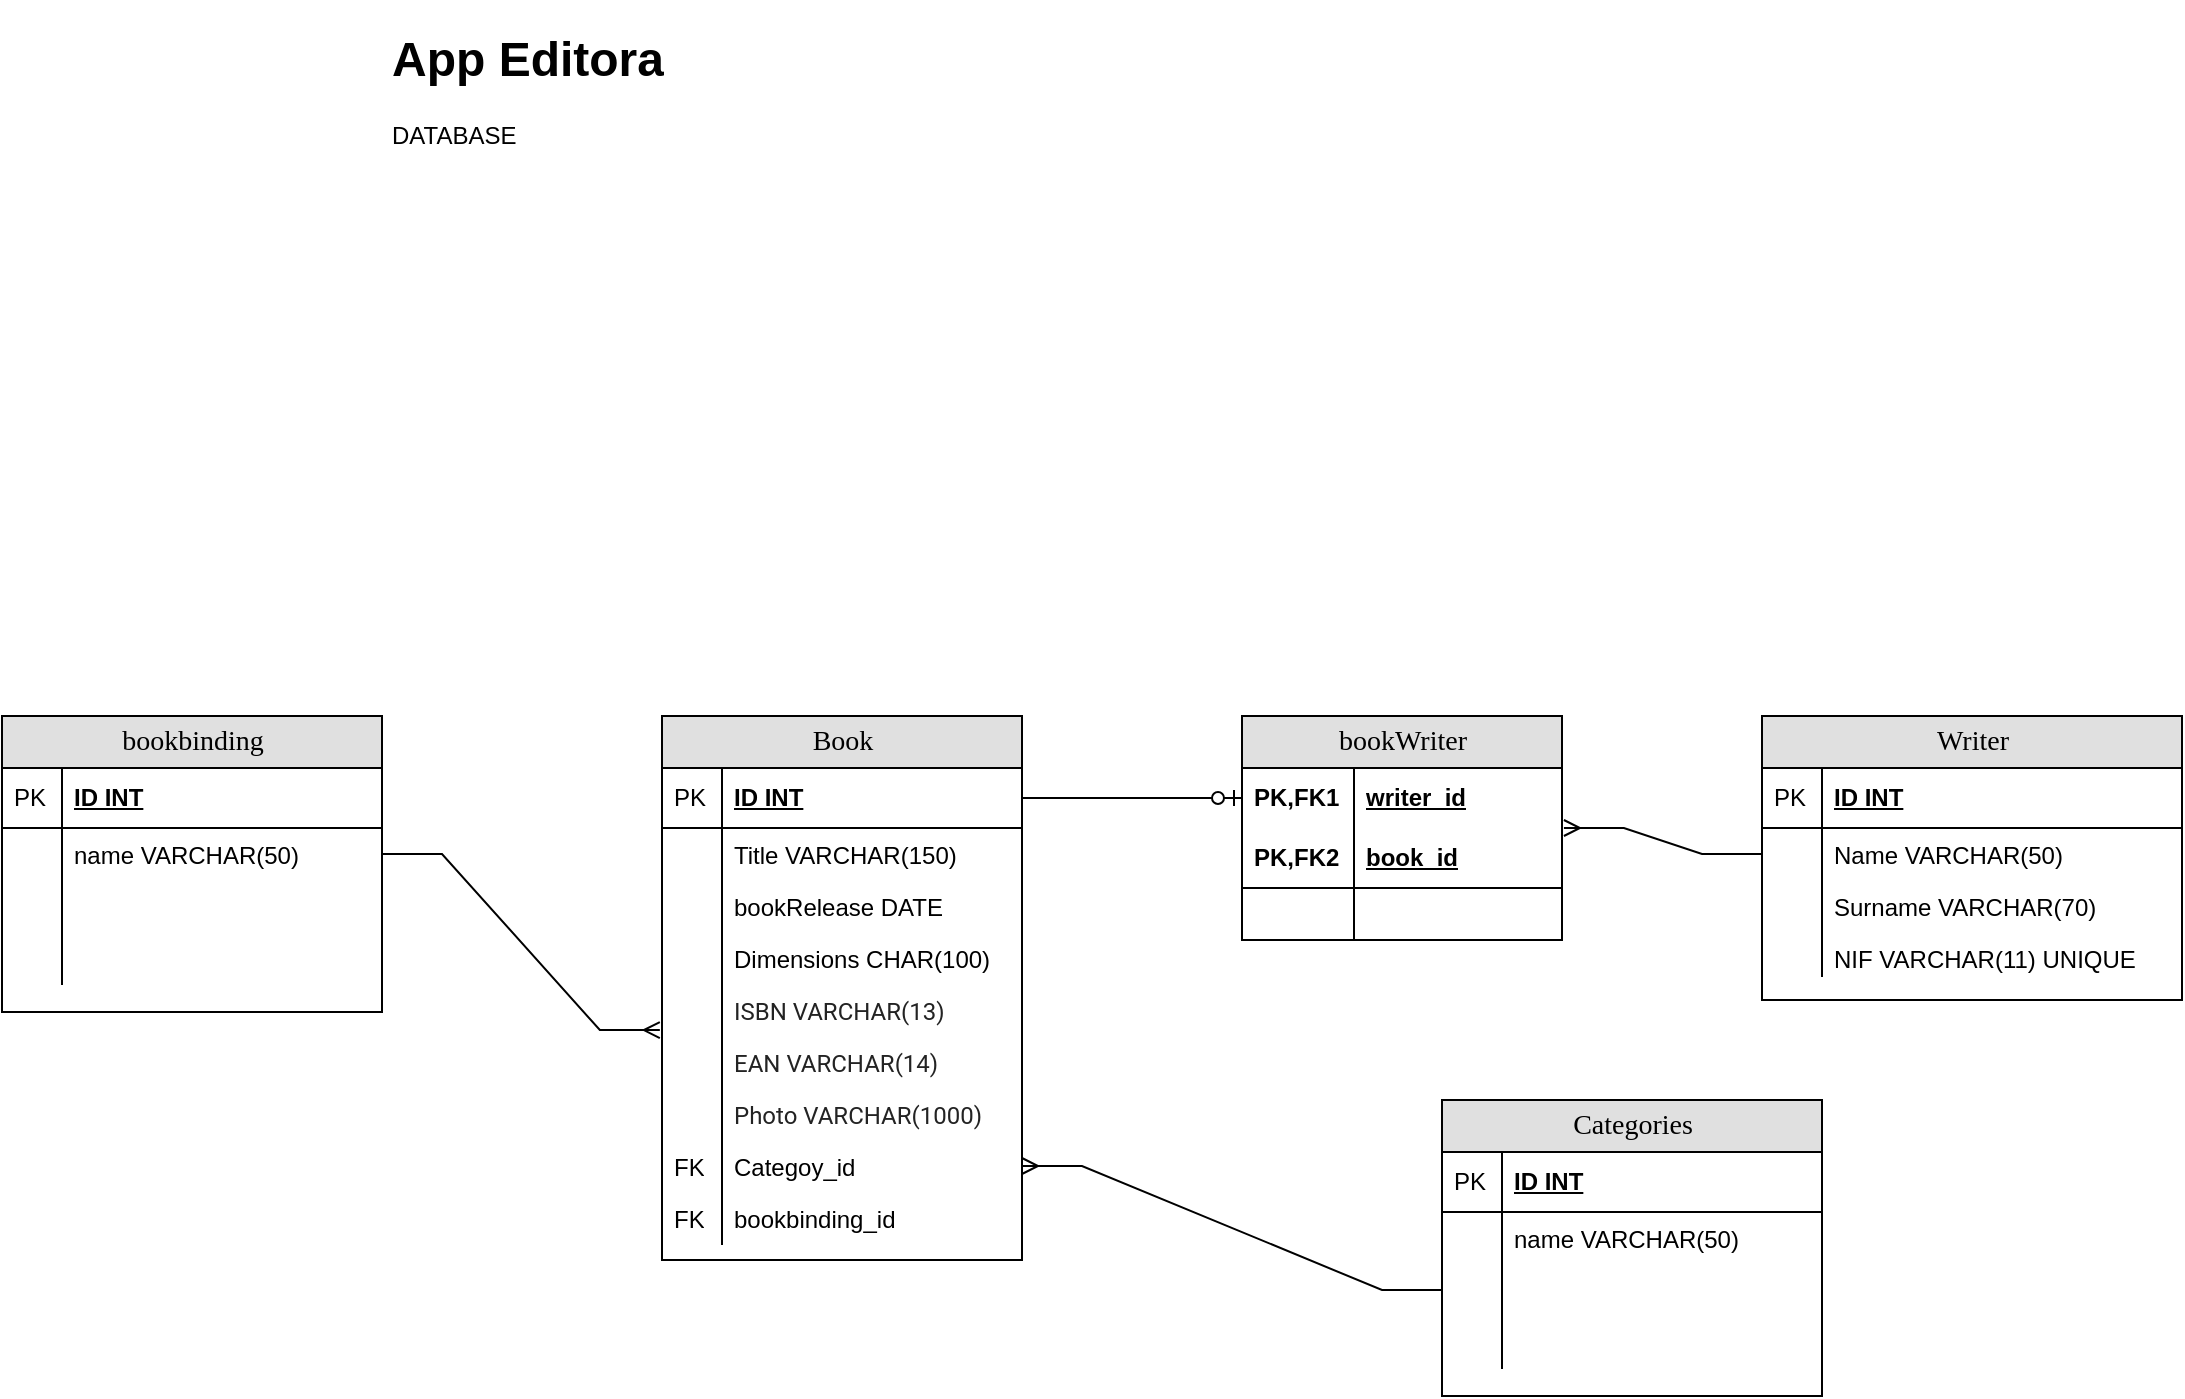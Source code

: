 <mxfile version="15.7.3" type="github">
  <diagram name="Page-1" id="e56a1550-8fbb-45ad-956c-1786394a9013">
    <mxGraphModel dx="2762" dy="800" grid="1" gridSize="10" guides="1" tooltips="1" connect="1" arrows="1" fold="1" page="1" pageScale="1" pageWidth="1100" pageHeight="850" background="none" math="0" shadow="0">
      <root>
        <mxCell id="0" />
        <mxCell id="1" parent="0" />
        <mxCell id="2e49270ec7c68f3f-1" value="bookWriter" style="swimlane;html=1;fontStyle=0;childLayout=stackLayout;horizontal=1;startSize=26;fillColor=#e0e0e0;horizontalStack=0;resizeParent=1;resizeLast=0;collapsible=1;marginBottom=0;swimlaneFillColor=#ffffff;align=center;rounded=0;shadow=0;comic=0;labelBackgroundColor=none;strokeWidth=1;fontFamily=Verdana;fontSize=14" parent="1" vertex="1">
          <mxGeometry x="610" y="358" width="160" height="112" as="geometry" />
        </mxCell>
        <mxCell id="2e49270ec7c68f3f-2" value="writer_id" style="shape=partialRectangle;top=0;left=0;right=0;bottom=0;html=1;align=left;verticalAlign=middle;fillColor=none;spacingLeft=60;spacingRight=4;whiteSpace=wrap;overflow=hidden;rotatable=0;points=[[0,0.5],[1,0.5]];portConstraint=eastwest;dropTarget=0;fontStyle=5;" parent="2e49270ec7c68f3f-1" vertex="1">
          <mxGeometry y="26" width="160" height="30" as="geometry" />
        </mxCell>
        <mxCell id="2e49270ec7c68f3f-3" value="PK,FK1" style="shape=partialRectangle;fontStyle=1;top=0;left=0;bottom=0;html=1;fillColor=none;align=left;verticalAlign=middle;spacingLeft=4;spacingRight=4;whiteSpace=wrap;overflow=hidden;rotatable=0;points=[];portConstraint=eastwest;part=1;" parent="2e49270ec7c68f3f-2" vertex="1" connectable="0">
          <mxGeometry width="56" height="30" as="geometry" />
        </mxCell>
        <mxCell id="2e49270ec7c68f3f-4" value="book_id" style="shape=partialRectangle;top=0;left=0;right=0;bottom=1;html=1;align=left;verticalAlign=middle;fillColor=none;spacingLeft=60;spacingRight=4;whiteSpace=wrap;overflow=hidden;rotatable=0;points=[[0,0.5],[1,0.5]];portConstraint=eastwest;dropTarget=0;fontStyle=5;" parent="2e49270ec7c68f3f-1" vertex="1">
          <mxGeometry y="56" width="160" height="30" as="geometry" />
        </mxCell>
        <mxCell id="2e49270ec7c68f3f-5" value="PK,FK2" style="shape=partialRectangle;fontStyle=1;top=0;left=0;bottom=0;html=1;fillColor=none;align=left;verticalAlign=middle;spacingLeft=4;spacingRight=4;whiteSpace=wrap;overflow=hidden;rotatable=0;points=[];portConstraint=eastwest;part=1;" parent="2e49270ec7c68f3f-4" vertex="1" connectable="0">
          <mxGeometry width="56" height="30" as="geometry" />
        </mxCell>
        <mxCell id="2e49270ec7c68f3f-6" value="" style="shape=partialRectangle;top=0;left=0;right=0;bottom=0;html=1;align=left;verticalAlign=top;fillColor=none;spacingLeft=60;spacingRight=4;whiteSpace=wrap;overflow=hidden;rotatable=0;points=[[0,0.5],[1,0.5]];portConstraint=eastwest;dropTarget=0;" parent="2e49270ec7c68f3f-1" vertex="1">
          <mxGeometry y="86" width="160" height="26" as="geometry" />
        </mxCell>
        <mxCell id="2e49270ec7c68f3f-7" value="" style="shape=partialRectangle;top=0;left=0;bottom=0;html=1;fillColor=none;align=left;verticalAlign=top;spacingLeft=4;spacingRight=4;whiteSpace=wrap;overflow=hidden;rotatable=0;points=[];portConstraint=eastwest;part=1;" parent="2e49270ec7c68f3f-6" vertex="1" connectable="0">
          <mxGeometry width="56" height="26" as="geometry" />
        </mxCell>
        <mxCell id="2e49270ec7c68f3f-8" value="Writer" style="swimlane;html=1;fontStyle=0;childLayout=stackLayout;horizontal=1;startSize=26;fillColor=#e0e0e0;horizontalStack=0;resizeParent=1;resizeLast=0;collapsible=1;marginBottom=0;swimlaneFillColor=#ffffff;align=center;rounded=0;shadow=0;comic=0;labelBackgroundColor=none;strokeWidth=1;fontFamily=Verdana;fontSize=14;swimlaneLine=1;" parent="1" vertex="1">
          <mxGeometry x="870" y="358" width="210" height="142" as="geometry" />
        </mxCell>
        <mxCell id="2e49270ec7c68f3f-9" value="ID INT" style="shape=partialRectangle;top=0;left=0;right=0;bottom=1;html=1;align=left;verticalAlign=middle;fillColor=none;spacingLeft=34;spacingRight=4;whiteSpace=wrap;overflow=hidden;rotatable=0;points=[[0,0.5],[1,0.5]];portConstraint=eastwest;dropTarget=0;fontStyle=5;" parent="2e49270ec7c68f3f-8" vertex="1">
          <mxGeometry y="26" width="210" height="30" as="geometry" />
        </mxCell>
        <mxCell id="2e49270ec7c68f3f-10" value="PK" style="shape=partialRectangle;top=0;left=0;bottom=0;html=1;fillColor=none;align=left;verticalAlign=middle;spacingLeft=4;spacingRight=4;whiteSpace=wrap;overflow=hidden;rotatable=0;points=[];portConstraint=eastwest;part=1;" parent="2e49270ec7c68f3f-9" vertex="1" connectable="0">
          <mxGeometry width="30" height="30" as="geometry" />
        </mxCell>
        <mxCell id="2e49270ec7c68f3f-11" value="Name VARCHAR(50)" style="shape=partialRectangle;top=0;left=0;right=0;bottom=0;html=1;align=left;verticalAlign=top;fillColor=none;spacingLeft=34;spacingRight=4;whiteSpace=wrap;overflow=hidden;rotatable=0;points=[[0,0.5],[1,0.5]];portConstraint=eastwest;dropTarget=0;" parent="2e49270ec7c68f3f-8" vertex="1">
          <mxGeometry y="56" width="210" height="26" as="geometry" />
        </mxCell>
        <mxCell id="2e49270ec7c68f3f-12" value="" style="shape=partialRectangle;top=0;left=0;bottom=0;html=1;fillColor=none;align=left;verticalAlign=top;spacingLeft=4;spacingRight=4;whiteSpace=wrap;overflow=hidden;rotatable=0;points=[];portConstraint=eastwest;part=1;" parent="2e49270ec7c68f3f-11" vertex="1" connectable="0">
          <mxGeometry width="30" height="26" as="geometry" />
        </mxCell>
        <mxCell id="2e49270ec7c68f3f-13" value="Surname VARCHAR(70)" style="shape=partialRectangle;top=0;left=0;right=0;bottom=0;html=1;align=left;verticalAlign=top;fillColor=none;spacingLeft=34;spacingRight=4;whiteSpace=wrap;overflow=hidden;rotatable=0;points=[[0,0.5],[1,0.5]];portConstraint=eastwest;dropTarget=0;" parent="2e49270ec7c68f3f-8" vertex="1">
          <mxGeometry y="82" width="210" height="26" as="geometry" />
        </mxCell>
        <mxCell id="2e49270ec7c68f3f-14" value="" style="shape=partialRectangle;top=0;left=0;bottom=0;html=1;fillColor=none;align=left;verticalAlign=top;spacingLeft=4;spacingRight=4;whiteSpace=wrap;overflow=hidden;rotatable=0;points=[];portConstraint=eastwest;part=1;" parent="2e49270ec7c68f3f-13" vertex="1" connectable="0">
          <mxGeometry width="30" height="26" as="geometry" />
        </mxCell>
        <mxCell id="2e49270ec7c68f3f-15" value="NIF VARCHAR(11) UNIQUE" style="shape=partialRectangle;top=0;left=0;right=0;bottom=0;html=1;align=left;verticalAlign=top;fillColor=none;spacingLeft=34;spacingRight=4;whiteSpace=wrap;overflow=hidden;rotatable=0;points=[[0,0.5],[1,0.5]];portConstraint=eastwest;dropTarget=0;" parent="2e49270ec7c68f3f-8" vertex="1">
          <mxGeometry y="108" width="210" height="22" as="geometry" />
        </mxCell>
        <mxCell id="2e49270ec7c68f3f-16" value="" style="shape=partialRectangle;top=0;left=0;bottom=0;html=1;fillColor=none;align=left;verticalAlign=top;spacingLeft=4;spacingRight=4;whiteSpace=wrap;overflow=hidden;rotatable=0;points=[];portConstraint=eastwest;part=1;" parent="2e49270ec7c68f3f-15" vertex="1" connectable="0">
          <mxGeometry width="30" height="22" as="geometry" />
        </mxCell>
        <mxCell id="2e49270ec7c68f3f-80" value="Book" style="swimlane;html=1;fontStyle=0;childLayout=stackLayout;horizontal=1;startSize=26;fillColor=#e0e0e0;horizontalStack=0;resizeParent=1;resizeLast=0;collapsible=1;marginBottom=0;swimlaneFillColor=#ffffff;align=center;rounded=0;shadow=0;comic=0;labelBackgroundColor=none;strokeWidth=1;fontFamily=Verdana;fontSize=14" parent="1" vertex="1">
          <mxGeometry x="320" y="358" width="180" height="272" as="geometry" />
        </mxCell>
        <mxCell id="2e49270ec7c68f3f-81" value="ID INT" style="shape=partialRectangle;top=0;left=0;right=0;bottom=1;html=1;align=left;verticalAlign=middle;fillColor=none;spacingLeft=34;spacingRight=4;whiteSpace=wrap;overflow=hidden;rotatable=0;points=[[0,0.5],[1,0.5]];portConstraint=eastwest;dropTarget=0;fontStyle=5;" parent="2e49270ec7c68f3f-80" vertex="1">
          <mxGeometry y="26" width="180" height="30" as="geometry" />
        </mxCell>
        <mxCell id="2e49270ec7c68f3f-82" value="PK" style="shape=partialRectangle;top=0;left=0;bottom=0;html=1;fillColor=none;align=left;verticalAlign=middle;spacingLeft=4;spacingRight=4;whiteSpace=wrap;overflow=hidden;rotatable=0;points=[];portConstraint=eastwest;part=1;" parent="2e49270ec7c68f3f-81" vertex="1" connectable="0">
          <mxGeometry width="30" height="30" as="geometry" />
        </mxCell>
        <mxCell id="2e49270ec7c68f3f-83" value="Title VARCHAR(150)" style="shape=partialRectangle;top=0;left=0;right=0;bottom=0;html=1;align=left;verticalAlign=top;fillColor=none;spacingLeft=34;spacingRight=4;whiteSpace=wrap;overflow=hidden;rotatable=0;points=[[0,0.5],[1,0.5]];portConstraint=eastwest;dropTarget=0;" parent="2e49270ec7c68f3f-80" vertex="1">
          <mxGeometry y="56" width="180" height="26" as="geometry" />
        </mxCell>
        <mxCell id="2e49270ec7c68f3f-84" value="" style="shape=partialRectangle;top=0;left=0;bottom=0;html=1;fillColor=none;align=left;verticalAlign=top;spacingLeft=4;spacingRight=4;whiteSpace=wrap;overflow=hidden;rotatable=0;points=[];portConstraint=eastwest;part=1;" parent="2e49270ec7c68f3f-83" vertex="1" connectable="0">
          <mxGeometry width="30" height="26" as="geometry" />
        </mxCell>
        <mxCell id="2e49270ec7c68f3f-85" value="bookRelease DATE&lt;br&gt;" style="shape=partialRectangle;top=0;left=0;right=0;bottom=0;html=1;align=left;verticalAlign=top;fillColor=none;spacingLeft=34;spacingRight=4;whiteSpace=wrap;overflow=hidden;rotatable=0;points=[[0,0.5],[1,0.5]];portConstraint=eastwest;dropTarget=0;" parent="2e49270ec7c68f3f-80" vertex="1">
          <mxGeometry y="82" width="180" height="26" as="geometry" />
        </mxCell>
        <mxCell id="2e49270ec7c68f3f-86" value="" style="shape=partialRectangle;top=0;left=0;bottom=0;html=1;fillColor=none;align=left;verticalAlign=top;spacingLeft=4;spacingRight=4;whiteSpace=wrap;overflow=hidden;rotatable=0;points=[];portConstraint=eastwest;part=1;" parent="2e49270ec7c68f3f-85" vertex="1" connectable="0">
          <mxGeometry width="30" height="26" as="geometry" />
        </mxCell>
        <mxCell id="DGixbvPnQqM_ORvgEk9V-1" value="Dimensions CHAR(100)" style="shape=partialRectangle;top=0;left=0;right=0;bottom=0;html=1;align=left;verticalAlign=top;fillColor=none;spacingLeft=34;spacingRight=4;whiteSpace=wrap;overflow=hidden;rotatable=0;points=[[0,0.5],[1,0.5]];portConstraint=eastwest;dropTarget=0;" parent="2e49270ec7c68f3f-80" vertex="1">
          <mxGeometry y="108" width="180" height="26" as="geometry" />
        </mxCell>
        <mxCell id="DGixbvPnQqM_ORvgEk9V-2" value="" style="shape=partialRectangle;top=0;left=0;bottom=0;html=1;fillColor=none;align=left;verticalAlign=top;spacingLeft=4;spacingRight=4;whiteSpace=wrap;overflow=hidden;rotatable=0;points=[];portConstraint=eastwest;part=1;" parent="DGixbvPnQqM_ORvgEk9V-1" vertex="1" connectable="0">
          <mxGeometry width="30" height="26" as="geometry" />
        </mxCell>
        <mxCell id="2e49270ec7c68f3f-87" value="&lt;span style=&quot;color: rgb(35 , 35 , 35) ; font-family: &amp;#34;roboto&amp;#34; , &amp;#34;arial&amp;#34; , &amp;#34;helvetica&amp;#34; , &amp;#34;tahoma&amp;#34; , sans-serif ; background-color: rgb(255 , 255 , 255)&quot;&gt;&lt;font style=&quot;font-size: 12px&quot;&gt;ISBN VARCHAR(13)&lt;/font&gt;&lt;/span&gt;" style="shape=partialRectangle;top=0;left=0;right=0;bottom=0;html=1;align=left;verticalAlign=top;fillColor=none;spacingLeft=34;spacingRight=4;whiteSpace=wrap;overflow=hidden;rotatable=0;points=[[0,0.5],[1,0.5]];portConstraint=eastwest;dropTarget=0;" parent="2e49270ec7c68f3f-80" vertex="1">
          <mxGeometry y="134" width="180" height="26" as="geometry" />
        </mxCell>
        <mxCell id="2e49270ec7c68f3f-88" value="" style="shape=partialRectangle;top=0;left=0;bottom=0;html=1;fillColor=none;align=left;verticalAlign=top;spacingLeft=4;spacingRight=4;whiteSpace=wrap;overflow=hidden;rotatable=0;points=[];portConstraint=eastwest;part=1;" parent="2e49270ec7c68f3f-87" vertex="1" connectable="0">
          <mxGeometry width="30" height="26" as="geometry" />
        </mxCell>
        <mxCell id="FaLOMFIJJjaE908YdFNE-4" value="&lt;font style=&quot;font-size: 12px&quot;&gt;&lt;span style=&quot;color: rgb(35 , 35 , 35) ; font-family: &amp;#34;roboto&amp;#34; , &amp;#34;arial&amp;#34; , &amp;#34;helvetica&amp;#34; , &amp;#34;tahoma&amp;#34; , sans-serif ; background-color: rgb(255 , 255 , 255)&quot;&gt;EAN&lt;/span&gt;&lt;span style=&quot;color: rgb(35 , 35 , 35) ; font-family: &amp;#34;roboto&amp;#34; , &amp;#34;arial&amp;#34; , &amp;#34;helvetica&amp;#34; , &amp;#34;tahoma&amp;#34; , sans-serif ; background-color: rgb(255 , 255 , 255)&quot;&gt;&lt;font&gt;&amp;nbsp;VARCHAR(14)&lt;/font&gt;&lt;/span&gt;&lt;/font&gt;" style="shape=partialRectangle;top=0;left=0;right=0;bottom=0;html=1;align=left;verticalAlign=top;fillColor=none;spacingLeft=34;spacingRight=4;whiteSpace=wrap;overflow=hidden;rotatable=0;points=[[0,0.5],[1,0.5]];portConstraint=eastwest;dropTarget=0;" parent="2e49270ec7c68f3f-80" vertex="1">
          <mxGeometry y="160" width="180" height="26" as="geometry" />
        </mxCell>
        <mxCell id="FaLOMFIJJjaE908YdFNE-5" value="" style="shape=partialRectangle;top=0;left=0;bottom=0;html=1;fillColor=none;align=left;verticalAlign=top;spacingLeft=4;spacingRight=4;whiteSpace=wrap;overflow=hidden;rotatable=0;points=[];portConstraint=eastwest;part=1;" parent="FaLOMFIJJjaE908YdFNE-4" vertex="1" connectable="0">
          <mxGeometry width="30" height="26" as="geometry" />
        </mxCell>
        <mxCell id="OXHDQMU1_pSAc3dsbfVX-1" value="&lt;font style=&quot;font-size: 12px&quot;&gt;&lt;span style=&quot;color: rgb(35 , 35 , 35) ; font-family: &amp;#34;roboto&amp;#34; , &amp;#34;arial&amp;#34; , &amp;#34;helvetica&amp;#34; , &amp;#34;tahoma&amp;#34; , sans-serif ; background-color: rgb(255 , 255 , 255)&quot;&gt;&lt;font&gt;Photo VARCHAR(1000)&lt;/font&gt;&lt;/span&gt;&lt;/font&gt;" style="shape=partialRectangle;top=0;left=0;right=0;bottom=0;html=1;align=left;verticalAlign=top;fillColor=none;spacingLeft=34;spacingRight=4;whiteSpace=wrap;overflow=hidden;rotatable=0;points=[[0,0.5],[1,0.5]];portConstraint=eastwest;dropTarget=0;" parent="2e49270ec7c68f3f-80" vertex="1">
          <mxGeometry y="186" width="180" height="26" as="geometry" />
        </mxCell>
        <mxCell id="OXHDQMU1_pSAc3dsbfVX-2" value="" style="shape=partialRectangle;top=0;left=0;bottom=0;html=1;fillColor=none;align=left;verticalAlign=top;spacingLeft=4;spacingRight=4;whiteSpace=wrap;overflow=hidden;rotatable=0;points=[];portConstraint=eastwest;part=1;" parent="OXHDQMU1_pSAc3dsbfVX-1" vertex="1" connectable="0">
          <mxGeometry width="30" height="26" as="geometry" />
        </mxCell>
        <mxCell id="DGixbvPnQqM_ORvgEk9V-3" value="Categoy_id" style="shape=partialRectangle;top=0;left=0;right=0;bottom=0;html=1;align=left;verticalAlign=top;fillColor=none;spacingLeft=34;spacingRight=4;whiteSpace=wrap;overflow=hidden;rotatable=0;points=[[0,0.5],[1,0.5]];portConstraint=eastwest;dropTarget=0;" parent="2e49270ec7c68f3f-80" vertex="1">
          <mxGeometry y="212" width="180" height="26" as="geometry" />
        </mxCell>
        <mxCell id="DGixbvPnQqM_ORvgEk9V-4" value="FK" style="shape=partialRectangle;top=0;left=0;bottom=0;html=1;fillColor=none;align=left;verticalAlign=top;spacingLeft=4;spacingRight=4;whiteSpace=wrap;overflow=hidden;rotatable=0;points=[];portConstraint=eastwest;part=1;" parent="DGixbvPnQqM_ORvgEk9V-3" vertex="1" connectable="0">
          <mxGeometry width="30" height="26" as="geometry" />
        </mxCell>
        <mxCell id="DGixbvPnQqM_ORvgEk9V-5" value="bookbinding_id" style="shape=partialRectangle;top=0;left=0;right=0;bottom=0;html=1;align=left;verticalAlign=top;fillColor=none;spacingLeft=34;spacingRight=4;whiteSpace=wrap;overflow=hidden;rotatable=0;points=[[0,0.5],[1,0.5]];portConstraint=eastwest;dropTarget=0;" parent="2e49270ec7c68f3f-80" vertex="1">
          <mxGeometry y="238" width="180" height="26" as="geometry" />
        </mxCell>
        <mxCell id="DGixbvPnQqM_ORvgEk9V-6" value="FK" style="shape=partialRectangle;top=0;left=0;bottom=0;html=1;fillColor=none;align=left;verticalAlign=top;spacingLeft=4;spacingRight=4;whiteSpace=wrap;overflow=hidden;rotatable=0;points=[];portConstraint=eastwest;part=1;" parent="DGixbvPnQqM_ORvgEk9V-5" vertex="1" connectable="0">
          <mxGeometry width="30" height="26" as="geometry" />
        </mxCell>
        <mxCell id="2e49270ec7c68f3f-91" value="" style="edgeStyle=orthogonalEdgeStyle;html=1;endArrow=ERzeroToOne;endFill=1;labelBackgroundColor=none;fontFamily=Verdana;fontSize=14;entryX=0;entryY=0.5;" parent="1" target="2e49270ec7c68f3f-2" edge="1">
          <mxGeometry width="100" height="100" relative="1" as="geometry">
            <mxPoint x="500" y="399" as="sourcePoint" />
            <mxPoint x="170" y="200" as="targetPoint" />
            <Array as="points">
              <mxPoint x="560" y="399" />
              <mxPoint x="560" y="399" />
            </Array>
          </mxGeometry>
        </mxCell>
        <mxCell id="C3ZV9EmXTIMiQwZTSt---1" value="&lt;h1&gt;App Editora&lt;/h1&gt;&lt;p&gt;DATABASE&lt;/p&gt;" style="text;html=1;strokeColor=none;fillColor=none;spacing=5;spacingTop=-20;whiteSpace=wrap;overflow=hidden;rounded=0;" parent="1" vertex="1">
          <mxGeometry x="180" y="10" width="650" height="120" as="geometry" />
        </mxCell>
        <mxCell id="FaLOMFIJJjaE908YdFNE-6" value="bookbinding" style="swimlane;html=1;fontStyle=0;childLayout=stackLayout;horizontal=1;startSize=26;fillColor=#e0e0e0;horizontalStack=0;resizeParent=1;resizeLast=0;collapsible=1;marginBottom=0;swimlaneFillColor=#ffffff;align=center;rounded=0;shadow=0;comic=0;labelBackgroundColor=none;strokeWidth=1;fontFamily=Verdana;fontSize=14;swimlaneLine=1;" parent="1" vertex="1">
          <mxGeometry x="-10" y="358" width="190" height="148" as="geometry" />
        </mxCell>
        <mxCell id="FaLOMFIJJjaE908YdFNE-7" value="ID INT" style="shape=partialRectangle;top=0;left=0;right=0;bottom=1;html=1;align=left;verticalAlign=middle;fillColor=none;spacingLeft=34;spacingRight=4;whiteSpace=wrap;overflow=hidden;rotatable=0;points=[[0,0.5],[1,0.5]];portConstraint=eastwest;dropTarget=0;fontStyle=5;" parent="FaLOMFIJJjaE908YdFNE-6" vertex="1">
          <mxGeometry y="26" width="190" height="30" as="geometry" />
        </mxCell>
        <mxCell id="FaLOMFIJJjaE908YdFNE-8" value="PK" style="shape=partialRectangle;top=0;left=0;bottom=0;html=1;fillColor=none;align=left;verticalAlign=middle;spacingLeft=4;spacingRight=4;whiteSpace=wrap;overflow=hidden;rotatable=0;points=[];portConstraint=eastwest;part=1;" parent="FaLOMFIJJjaE908YdFNE-7" vertex="1" connectable="0">
          <mxGeometry width="30" height="30" as="geometry" />
        </mxCell>
        <mxCell id="FaLOMFIJJjaE908YdFNE-9" value="name VARCHAR(50)" style="shape=partialRectangle;top=0;left=0;right=0;bottom=0;html=1;align=left;verticalAlign=top;fillColor=none;spacingLeft=34;spacingRight=4;whiteSpace=wrap;overflow=hidden;rotatable=0;points=[[0,0.5],[1,0.5]];portConstraint=eastwest;dropTarget=0;" parent="FaLOMFIJJjaE908YdFNE-6" vertex="1">
          <mxGeometry y="56" width="190" height="26" as="geometry" />
        </mxCell>
        <mxCell id="FaLOMFIJJjaE908YdFNE-10" value="" style="shape=partialRectangle;top=0;left=0;bottom=0;html=1;fillColor=none;align=left;verticalAlign=top;spacingLeft=4;spacingRight=4;whiteSpace=wrap;overflow=hidden;rotatable=0;points=[];portConstraint=eastwest;part=1;" parent="FaLOMFIJJjaE908YdFNE-9" vertex="1" connectable="0">
          <mxGeometry width="30" height="26" as="geometry" />
        </mxCell>
        <mxCell id="FaLOMFIJJjaE908YdFNE-11" value="" style="shape=partialRectangle;top=0;left=0;right=0;bottom=0;html=1;align=left;verticalAlign=top;fillColor=none;spacingLeft=34;spacingRight=4;whiteSpace=wrap;overflow=hidden;rotatable=0;points=[[0,0.5],[1,0.5]];portConstraint=eastwest;dropTarget=0;" parent="FaLOMFIJJjaE908YdFNE-6" vertex="1">
          <mxGeometry y="82" width="190" height="26" as="geometry" />
        </mxCell>
        <mxCell id="FaLOMFIJJjaE908YdFNE-12" value="" style="shape=partialRectangle;top=0;left=0;bottom=0;html=1;fillColor=none;align=left;verticalAlign=top;spacingLeft=4;spacingRight=4;whiteSpace=wrap;overflow=hidden;rotatable=0;points=[];portConstraint=eastwest;part=1;" parent="FaLOMFIJJjaE908YdFNE-11" vertex="1" connectable="0">
          <mxGeometry width="30" height="26" as="geometry" />
        </mxCell>
        <mxCell id="FaLOMFIJJjaE908YdFNE-13" value="" style="shape=partialRectangle;top=0;left=0;right=0;bottom=0;html=1;align=left;verticalAlign=top;fillColor=none;spacingLeft=34;spacingRight=4;whiteSpace=wrap;overflow=hidden;rotatable=0;points=[[0,0.5],[1,0.5]];portConstraint=eastwest;dropTarget=0;" parent="FaLOMFIJJjaE908YdFNE-6" vertex="1">
          <mxGeometry y="108" width="190" height="26" as="geometry" />
        </mxCell>
        <mxCell id="FaLOMFIJJjaE908YdFNE-14" value="" style="shape=partialRectangle;top=0;left=0;bottom=0;html=1;fillColor=none;align=left;verticalAlign=top;spacingLeft=4;spacingRight=4;whiteSpace=wrap;overflow=hidden;rotatable=0;points=[];portConstraint=eastwest;part=1;" parent="FaLOMFIJJjaE908YdFNE-13" vertex="1" connectable="0">
          <mxGeometry width="30" height="26" as="geometry" />
        </mxCell>
        <mxCell id="FaLOMFIJJjaE908YdFNE-15" value="Categories" style="swimlane;html=1;fontStyle=0;childLayout=stackLayout;horizontal=1;startSize=26;fillColor=#e0e0e0;horizontalStack=0;resizeParent=1;resizeLast=0;collapsible=1;marginBottom=0;swimlaneFillColor=#ffffff;align=center;rounded=0;shadow=0;comic=0;labelBackgroundColor=none;strokeWidth=1;fontFamily=Verdana;fontSize=14;swimlaneLine=1;" parent="1" vertex="1">
          <mxGeometry x="710" y="550" width="190" height="148" as="geometry" />
        </mxCell>
        <mxCell id="FaLOMFIJJjaE908YdFNE-16" value="ID INT" style="shape=partialRectangle;top=0;left=0;right=0;bottom=1;html=1;align=left;verticalAlign=middle;fillColor=none;spacingLeft=34;spacingRight=4;whiteSpace=wrap;overflow=hidden;rotatable=0;points=[[0,0.5],[1,0.5]];portConstraint=eastwest;dropTarget=0;fontStyle=5;" parent="FaLOMFIJJjaE908YdFNE-15" vertex="1">
          <mxGeometry y="26" width="190" height="30" as="geometry" />
        </mxCell>
        <mxCell id="FaLOMFIJJjaE908YdFNE-17" value="PK" style="shape=partialRectangle;top=0;left=0;bottom=0;html=1;fillColor=none;align=left;verticalAlign=middle;spacingLeft=4;spacingRight=4;whiteSpace=wrap;overflow=hidden;rotatable=0;points=[];portConstraint=eastwest;part=1;" parent="FaLOMFIJJjaE908YdFNE-16" vertex="1" connectable="0">
          <mxGeometry width="30" height="30" as="geometry" />
        </mxCell>
        <mxCell id="FaLOMFIJJjaE908YdFNE-18" value="name VARCHAR(50)" style="shape=partialRectangle;top=0;left=0;right=0;bottom=0;html=1;align=left;verticalAlign=top;fillColor=none;spacingLeft=34;spacingRight=4;whiteSpace=wrap;overflow=hidden;rotatable=0;points=[[0,0.5],[1,0.5]];portConstraint=eastwest;dropTarget=0;" parent="FaLOMFIJJjaE908YdFNE-15" vertex="1">
          <mxGeometry y="56" width="190" height="26" as="geometry" />
        </mxCell>
        <mxCell id="FaLOMFIJJjaE908YdFNE-19" value="" style="shape=partialRectangle;top=0;left=0;bottom=0;html=1;fillColor=none;align=left;verticalAlign=top;spacingLeft=4;spacingRight=4;whiteSpace=wrap;overflow=hidden;rotatable=0;points=[];portConstraint=eastwest;part=1;" parent="FaLOMFIJJjaE908YdFNE-18" vertex="1" connectable="0">
          <mxGeometry width="30" height="26" as="geometry" />
        </mxCell>
        <mxCell id="FaLOMFIJJjaE908YdFNE-20" value="" style="shape=partialRectangle;top=0;left=0;right=0;bottom=0;html=1;align=left;verticalAlign=top;fillColor=none;spacingLeft=34;spacingRight=4;whiteSpace=wrap;overflow=hidden;rotatable=0;points=[[0,0.5],[1,0.5]];portConstraint=eastwest;dropTarget=0;" parent="FaLOMFIJJjaE908YdFNE-15" vertex="1">
          <mxGeometry y="82" width="190" height="26" as="geometry" />
        </mxCell>
        <mxCell id="FaLOMFIJJjaE908YdFNE-21" value="" style="shape=partialRectangle;top=0;left=0;bottom=0;html=1;fillColor=none;align=left;verticalAlign=top;spacingLeft=4;spacingRight=4;whiteSpace=wrap;overflow=hidden;rotatable=0;points=[];portConstraint=eastwest;part=1;" parent="FaLOMFIJJjaE908YdFNE-20" vertex="1" connectable="0">
          <mxGeometry width="30" height="26" as="geometry" />
        </mxCell>
        <mxCell id="FaLOMFIJJjaE908YdFNE-22" value="" style="shape=partialRectangle;top=0;left=0;right=0;bottom=0;html=1;align=left;verticalAlign=top;fillColor=none;spacingLeft=34;spacingRight=4;whiteSpace=wrap;overflow=hidden;rotatable=0;points=[[0,0.5],[1,0.5]];portConstraint=eastwest;dropTarget=0;" parent="FaLOMFIJJjaE908YdFNE-15" vertex="1">
          <mxGeometry y="108" width="190" height="26" as="geometry" />
        </mxCell>
        <mxCell id="FaLOMFIJJjaE908YdFNE-23" value="" style="shape=partialRectangle;top=0;left=0;bottom=0;html=1;fillColor=none;align=left;verticalAlign=top;spacingLeft=4;spacingRight=4;whiteSpace=wrap;overflow=hidden;rotatable=0;points=[];portConstraint=eastwest;part=1;" parent="FaLOMFIJJjaE908YdFNE-22" vertex="1" connectable="0">
          <mxGeometry width="30" height="26" as="geometry" />
        </mxCell>
        <mxCell id="FaLOMFIJJjaE908YdFNE-38" value="" style="edgeStyle=entityRelationEdgeStyle;fontSize=12;html=1;endArrow=ERmany;rounded=0;entryX=1.006;entryY=0;entryDx=0;entryDy=0;entryPerimeter=0;" parent="1" source="2e49270ec7c68f3f-11" target="2e49270ec7c68f3f-4" edge="1">
          <mxGeometry width="100" height="100" relative="1" as="geometry">
            <mxPoint x="500" y="670" as="sourcePoint" />
            <mxPoint x="600" y="570" as="targetPoint" />
          </mxGeometry>
        </mxCell>
        <mxCell id="FaLOMFIJJjaE908YdFNE-46" value="" style="edgeStyle=entityRelationEdgeStyle;fontSize=12;html=1;endArrow=ERmany;rounded=0;entryX=1;entryY=0.5;entryDx=0;entryDy=0;exitX=0;exitY=0.5;exitDx=0;exitDy=0;" parent="1" source="FaLOMFIJJjaE908YdFNE-20" target="DGixbvPnQqM_ORvgEk9V-3" edge="1">
          <mxGeometry width="100" height="100" relative="1" as="geometry">
            <mxPoint x="850" y="660" as="sourcePoint" />
            <mxPoint x="500" y="533" as="targetPoint" />
          </mxGeometry>
        </mxCell>
        <mxCell id="FaLOMFIJJjaE908YdFNE-48" value="" style="edgeStyle=entityRelationEdgeStyle;fontSize=12;html=1;endArrow=ERmany;rounded=0;entryX=-0.006;entryY=0.885;entryDx=0;entryDy=0;entryPerimeter=0;exitX=1;exitY=0.5;exitDx=0;exitDy=0;" parent="1" source="FaLOMFIJJjaE908YdFNE-9" target="2e49270ec7c68f3f-87" edge="1">
          <mxGeometry width="100" height="100" relative="1" as="geometry">
            <mxPoint x="500" y="570" as="sourcePoint" />
            <mxPoint x="240" y="429" as="targetPoint" />
          </mxGeometry>
        </mxCell>
      </root>
    </mxGraphModel>
  </diagram>
</mxfile>
